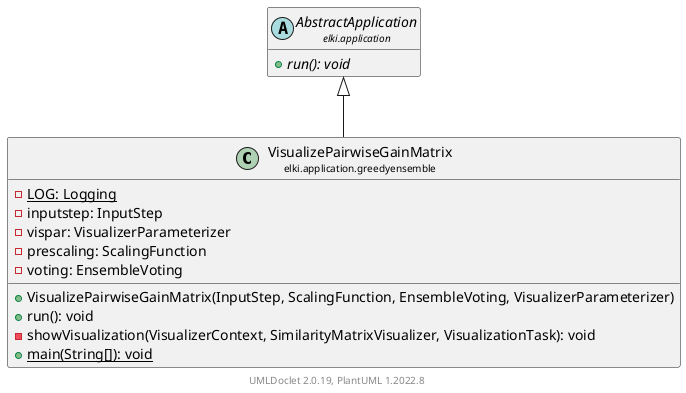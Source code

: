 @startuml
    remove .*\.(Instance|Par|Parameterizer|Factory)$
    set namespaceSeparator none
    hide empty fields
    hide empty methods

    class "<size:14>VisualizePairwiseGainMatrix\n<size:10>elki.application.greedyensemble" as elki.application.greedyensemble.VisualizePairwiseGainMatrix [[VisualizePairwiseGainMatrix.html]] {
        {static} -LOG: Logging
        -inputstep: InputStep
        -vispar: VisualizerParameterizer
        -prescaling: ScalingFunction
        -voting: EnsembleVoting
        +VisualizePairwiseGainMatrix(InputStep, ScalingFunction, EnsembleVoting, VisualizerParameterizer)
        +run(): void
        -showVisualization(VisualizerContext, SimilarityMatrixVisualizer, VisualizationTask): void
        {static} +main(String[]): void
    }

    abstract class "<size:14>AbstractApplication\n<size:10>elki.application" as elki.application.AbstractApplication [[../AbstractApplication.html]] {
        {abstract} +run(): void
    }
    class "<size:14>VisualizePairwiseGainMatrix.Par\n<size:10>elki.application.greedyensemble" as elki.application.greedyensemble.VisualizePairwiseGainMatrix.Par [[VisualizePairwiseGainMatrix.Par.html]]

    elki.application.AbstractApplication <|-- elki.application.greedyensemble.VisualizePairwiseGainMatrix
    elki.application.greedyensemble.VisualizePairwiseGainMatrix +-- elki.application.greedyensemble.VisualizePairwiseGainMatrix.Par

    center footer UMLDoclet 2.0.19, PlantUML 1.2022.8
@enduml
